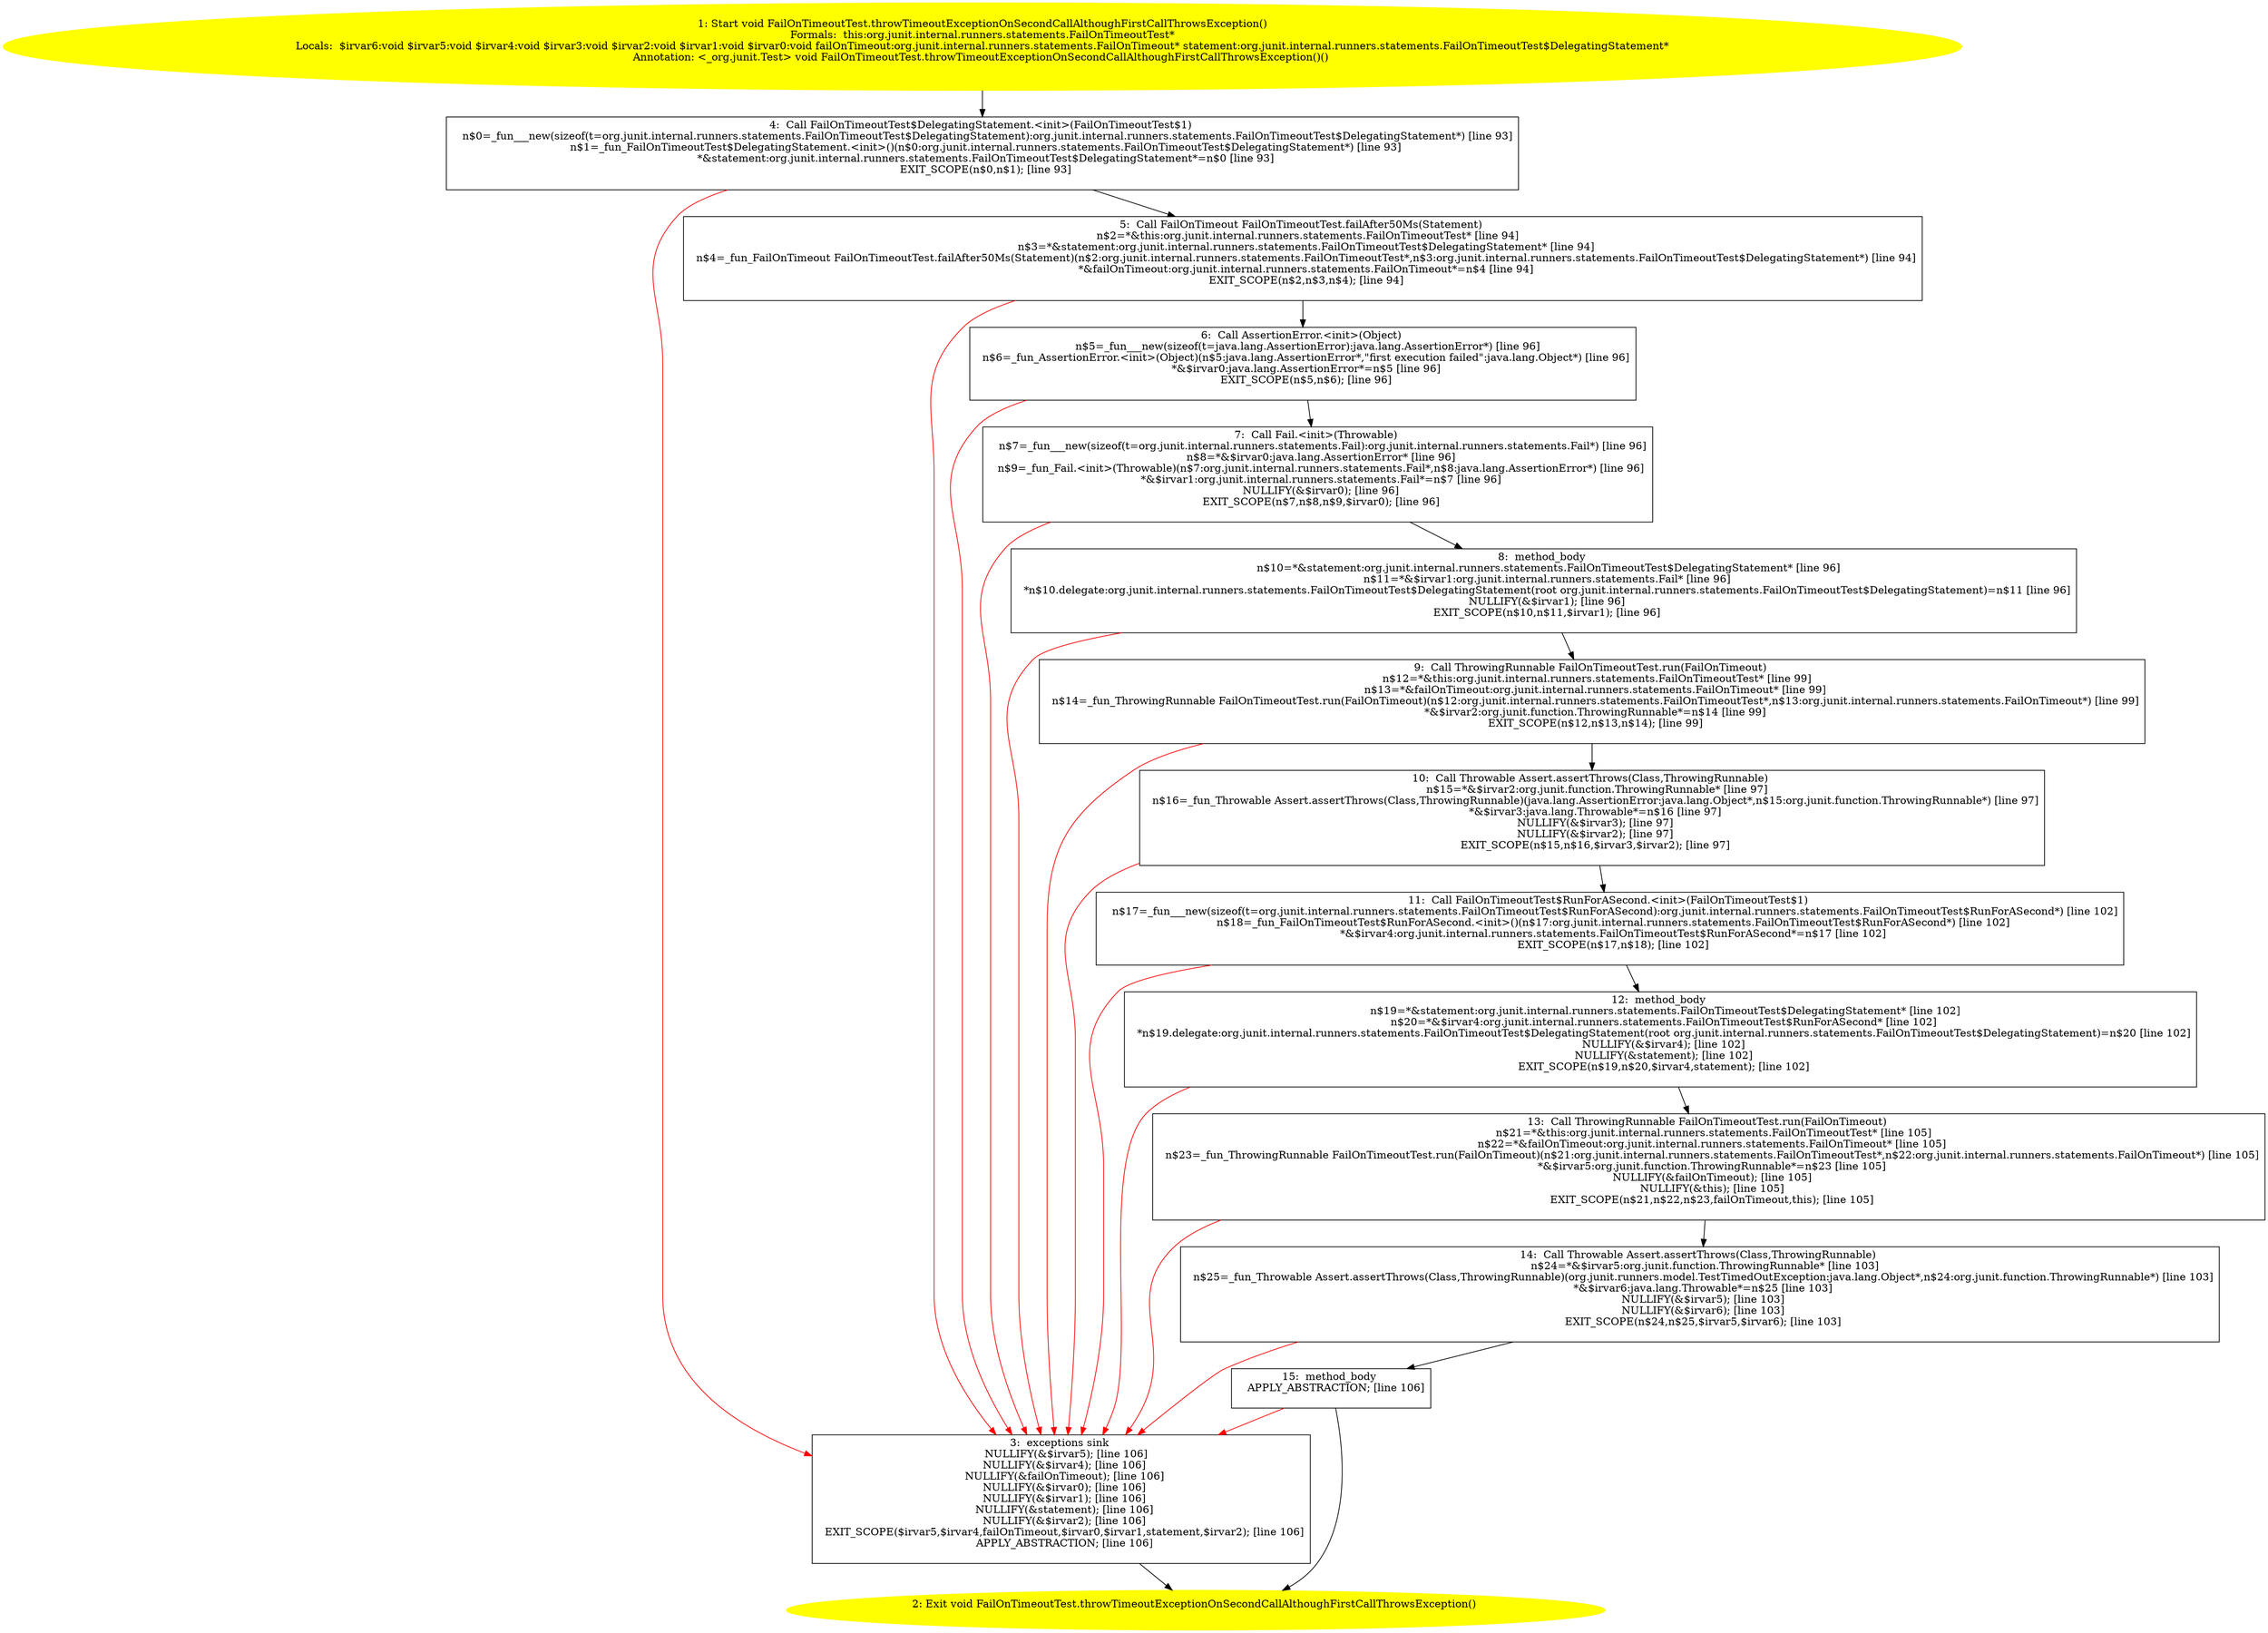 /* @generated */
digraph cfg {
"org.junit.internal.runners.statements.FailOnTimeoutTest.throwTimeoutExceptionOnSecondCallAlthoughFir.935eff59981834ba7c968b7254ef72bf_1" [label="1: Start void FailOnTimeoutTest.throwTimeoutExceptionOnSecondCallAlthoughFirstCallThrowsException()\nFormals:  this:org.junit.internal.runners.statements.FailOnTimeoutTest*\nLocals:  $irvar6:void $irvar5:void $irvar4:void $irvar3:void $irvar2:void $irvar1:void $irvar0:void failOnTimeout:org.junit.internal.runners.statements.FailOnTimeout* statement:org.junit.internal.runners.statements.FailOnTimeoutTest$DelegatingStatement*\nAnnotation: <_org.junit.Test> void FailOnTimeoutTest.throwTimeoutExceptionOnSecondCallAlthoughFirstCallThrowsException()() \n  " color=yellow style=filled]
	

	 "org.junit.internal.runners.statements.FailOnTimeoutTest.throwTimeoutExceptionOnSecondCallAlthoughFir.935eff59981834ba7c968b7254ef72bf_1" -> "org.junit.internal.runners.statements.FailOnTimeoutTest.throwTimeoutExceptionOnSecondCallAlthoughFir.935eff59981834ba7c968b7254ef72bf_4" ;
"org.junit.internal.runners.statements.FailOnTimeoutTest.throwTimeoutExceptionOnSecondCallAlthoughFir.935eff59981834ba7c968b7254ef72bf_2" [label="2: Exit void FailOnTimeoutTest.throwTimeoutExceptionOnSecondCallAlthoughFirstCallThrowsException() \n  " color=yellow style=filled]
	

"org.junit.internal.runners.statements.FailOnTimeoutTest.throwTimeoutExceptionOnSecondCallAlthoughFir.935eff59981834ba7c968b7254ef72bf_3" [label="3:  exceptions sink \n   NULLIFY(&$irvar5); [line 106]\n  NULLIFY(&$irvar4); [line 106]\n  NULLIFY(&failOnTimeout); [line 106]\n  NULLIFY(&$irvar0); [line 106]\n  NULLIFY(&$irvar1); [line 106]\n  NULLIFY(&statement); [line 106]\n  NULLIFY(&$irvar2); [line 106]\n  EXIT_SCOPE($irvar5,$irvar4,failOnTimeout,$irvar0,$irvar1,statement,$irvar2); [line 106]\n  APPLY_ABSTRACTION; [line 106]\n " shape="box"]
	

	 "org.junit.internal.runners.statements.FailOnTimeoutTest.throwTimeoutExceptionOnSecondCallAlthoughFir.935eff59981834ba7c968b7254ef72bf_3" -> "org.junit.internal.runners.statements.FailOnTimeoutTest.throwTimeoutExceptionOnSecondCallAlthoughFir.935eff59981834ba7c968b7254ef72bf_2" ;
"org.junit.internal.runners.statements.FailOnTimeoutTest.throwTimeoutExceptionOnSecondCallAlthoughFir.935eff59981834ba7c968b7254ef72bf_4" [label="4:  Call FailOnTimeoutTest$DelegatingStatement.<init>(FailOnTimeoutTest$1) \n   n$0=_fun___new(sizeof(t=org.junit.internal.runners.statements.FailOnTimeoutTest$DelegatingStatement):org.junit.internal.runners.statements.FailOnTimeoutTest$DelegatingStatement*) [line 93]\n  n$1=_fun_FailOnTimeoutTest$DelegatingStatement.<init>()(n$0:org.junit.internal.runners.statements.FailOnTimeoutTest$DelegatingStatement*) [line 93]\n  *&statement:org.junit.internal.runners.statements.FailOnTimeoutTest$DelegatingStatement*=n$0 [line 93]\n  EXIT_SCOPE(n$0,n$1); [line 93]\n " shape="box"]
	

	 "org.junit.internal.runners.statements.FailOnTimeoutTest.throwTimeoutExceptionOnSecondCallAlthoughFir.935eff59981834ba7c968b7254ef72bf_4" -> "org.junit.internal.runners.statements.FailOnTimeoutTest.throwTimeoutExceptionOnSecondCallAlthoughFir.935eff59981834ba7c968b7254ef72bf_5" ;
	 "org.junit.internal.runners.statements.FailOnTimeoutTest.throwTimeoutExceptionOnSecondCallAlthoughFir.935eff59981834ba7c968b7254ef72bf_4" -> "org.junit.internal.runners.statements.FailOnTimeoutTest.throwTimeoutExceptionOnSecondCallAlthoughFir.935eff59981834ba7c968b7254ef72bf_3" [color="red" ];
"org.junit.internal.runners.statements.FailOnTimeoutTest.throwTimeoutExceptionOnSecondCallAlthoughFir.935eff59981834ba7c968b7254ef72bf_5" [label="5:  Call FailOnTimeout FailOnTimeoutTest.failAfter50Ms(Statement) \n   n$2=*&this:org.junit.internal.runners.statements.FailOnTimeoutTest* [line 94]\n  n$3=*&statement:org.junit.internal.runners.statements.FailOnTimeoutTest$DelegatingStatement* [line 94]\n  n$4=_fun_FailOnTimeout FailOnTimeoutTest.failAfter50Ms(Statement)(n$2:org.junit.internal.runners.statements.FailOnTimeoutTest*,n$3:org.junit.internal.runners.statements.FailOnTimeoutTest$DelegatingStatement*) [line 94]\n  *&failOnTimeout:org.junit.internal.runners.statements.FailOnTimeout*=n$4 [line 94]\n  EXIT_SCOPE(n$2,n$3,n$4); [line 94]\n " shape="box"]
	

	 "org.junit.internal.runners.statements.FailOnTimeoutTest.throwTimeoutExceptionOnSecondCallAlthoughFir.935eff59981834ba7c968b7254ef72bf_5" -> "org.junit.internal.runners.statements.FailOnTimeoutTest.throwTimeoutExceptionOnSecondCallAlthoughFir.935eff59981834ba7c968b7254ef72bf_6" ;
	 "org.junit.internal.runners.statements.FailOnTimeoutTest.throwTimeoutExceptionOnSecondCallAlthoughFir.935eff59981834ba7c968b7254ef72bf_5" -> "org.junit.internal.runners.statements.FailOnTimeoutTest.throwTimeoutExceptionOnSecondCallAlthoughFir.935eff59981834ba7c968b7254ef72bf_3" [color="red" ];
"org.junit.internal.runners.statements.FailOnTimeoutTest.throwTimeoutExceptionOnSecondCallAlthoughFir.935eff59981834ba7c968b7254ef72bf_6" [label="6:  Call AssertionError.<init>(Object) \n   n$5=_fun___new(sizeof(t=java.lang.AssertionError):java.lang.AssertionError*) [line 96]\n  n$6=_fun_AssertionError.<init>(Object)(n$5:java.lang.AssertionError*,\"first execution failed\":java.lang.Object*) [line 96]\n  *&$irvar0:java.lang.AssertionError*=n$5 [line 96]\n  EXIT_SCOPE(n$5,n$6); [line 96]\n " shape="box"]
	

	 "org.junit.internal.runners.statements.FailOnTimeoutTest.throwTimeoutExceptionOnSecondCallAlthoughFir.935eff59981834ba7c968b7254ef72bf_6" -> "org.junit.internal.runners.statements.FailOnTimeoutTest.throwTimeoutExceptionOnSecondCallAlthoughFir.935eff59981834ba7c968b7254ef72bf_7" ;
	 "org.junit.internal.runners.statements.FailOnTimeoutTest.throwTimeoutExceptionOnSecondCallAlthoughFir.935eff59981834ba7c968b7254ef72bf_6" -> "org.junit.internal.runners.statements.FailOnTimeoutTest.throwTimeoutExceptionOnSecondCallAlthoughFir.935eff59981834ba7c968b7254ef72bf_3" [color="red" ];
"org.junit.internal.runners.statements.FailOnTimeoutTest.throwTimeoutExceptionOnSecondCallAlthoughFir.935eff59981834ba7c968b7254ef72bf_7" [label="7:  Call Fail.<init>(Throwable) \n   n$7=_fun___new(sizeof(t=org.junit.internal.runners.statements.Fail):org.junit.internal.runners.statements.Fail*) [line 96]\n  n$8=*&$irvar0:java.lang.AssertionError* [line 96]\n  n$9=_fun_Fail.<init>(Throwable)(n$7:org.junit.internal.runners.statements.Fail*,n$8:java.lang.AssertionError*) [line 96]\n  *&$irvar1:org.junit.internal.runners.statements.Fail*=n$7 [line 96]\n  NULLIFY(&$irvar0); [line 96]\n  EXIT_SCOPE(n$7,n$8,n$9,$irvar0); [line 96]\n " shape="box"]
	

	 "org.junit.internal.runners.statements.FailOnTimeoutTest.throwTimeoutExceptionOnSecondCallAlthoughFir.935eff59981834ba7c968b7254ef72bf_7" -> "org.junit.internal.runners.statements.FailOnTimeoutTest.throwTimeoutExceptionOnSecondCallAlthoughFir.935eff59981834ba7c968b7254ef72bf_8" ;
	 "org.junit.internal.runners.statements.FailOnTimeoutTest.throwTimeoutExceptionOnSecondCallAlthoughFir.935eff59981834ba7c968b7254ef72bf_7" -> "org.junit.internal.runners.statements.FailOnTimeoutTest.throwTimeoutExceptionOnSecondCallAlthoughFir.935eff59981834ba7c968b7254ef72bf_3" [color="red" ];
"org.junit.internal.runners.statements.FailOnTimeoutTest.throwTimeoutExceptionOnSecondCallAlthoughFir.935eff59981834ba7c968b7254ef72bf_8" [label="8:  method_body \n   n$10=*&statement:org.junit.internal.runners.statements.FailOnTimeoutTest$DelegatingStatement* [line 96]\n  n$11=*&$irvar1:org.junit.internal.runners.statements.Fail* [line 96]\n  *n$10.delegate:org.junit.internal.runners.statements.FailOnTimeoutTest$DelegatingStatement(root org.junit.internal.runners.statements.FailOnTimeoutTest$DelegatingStatement)=n$11 [line 96]\n  NULLIFY(&$irvar1); [line 96]\n  EXIT_SCOPE(n$10,n$11,$irvar1); [line 96]\n " shape="box"]
	

	 "org.junit.internal.runners.statements.FailOnTimeoutTest.throwTimeoutExceptionOnSecondCallAlthoughFir.935eff59981834ba7c968b7254ef72bf_8" -> "org.junit.internal.runners.statements.FailOnTimeoutTest.throwTimeoutExceptionOnSecondCallAlthoughFir.935eff59981834ba7c968b7254ef72bf_9" ;
	 "org.junit.internal.runners.statements.FailOnTimeoutTest.throwTimeoutExceptionOnSecondCallAlthoughFir.935eff59981834ba7c968b7254ef72bf_8" -> "org.junit.internal.runners.statements.FailOnTimeoutTest.throwTimeoutExceptionOnSecondCallAlthoughFir.935eff59981834ba7c968b7254ef72bf_3" [color="red" ];
"org.junit.internal.runners.statements.FailOnTimeoutTest.throwTimeoutExceptionOnSecondCallAlthoughFir.935eff59981834ba7c968b7254ef72bf_9" [label="9:  Call ThrowingRunnable FailOnTimeoutTest.run(FailOnTimeout) \n   n$12=*&this:org.junit.internal.runners.statements.FailOnTimeoutTest* [line 99]\n  n$13=*&failOnTimeout:org.junit.internal.runners.statements.FailOnTimeout* [line 99]\n  n$14=_fun_ThrowingRunnable FailOnTimeoutTest.run(FailOnTimeout)(n$12:org.junit.internal.runners.statements.FailOnTimeoutTest*,n$13:org.junit.internal.runners.statements.FailOnTimeout*) [line 99]\n  *&$irvar2:org.junit.function.ThrowingRunnable*=n$14 [line 99]\n  EXIT_SCOPE(n$12,n$13,n$14); [line 99]\n " shape="box"]
	

	 "org.junit.internal.runners.statements.FailOnTimeoutTest.throwTimeoutExceptionOnSecondCallAlthoughFir.935eff59981834ba7c968b7254ef72bf_9" -> "org.junit.internal.runners.statements.FailOnTimeoutTest.throwTimeoutExceptionOnSecondCallAlthoughFir.935eff59981834ba7c968b7254ef72bf_10" ;
	 "org.junit.internal.runners.statements.FailOnTimeoutTest.throwTimeoutExceptionOnSecondCallAlthoughFir.935eff59981834ba7c968b7254ef72bf_9" -> "org.junit.internal.runners.statements.FailOnTimeoutTest.throwTimeoutExceptionOnSecondCallAlthoughFir.935eff59981834ba7c968b7254ef72bf_3" [color="red" ];
"org.junit.internal.runners.statements.FailOnTimeoutTest.throwTimeoutExceptionOnSecondCallAlthoughFir.935eff59981834ba7c968b7254ef72bf_10" [label="10:  Call Throwable Assert.assertThrows(Class,ThrowingRunnable) \n   n$15=*&$irvar2:org.junit.function.ThrowingRunnable* [line 97]\n  n$16=_fun_Throwable Assert.assertThrows(Class,ThrowingRunnable)(java.lang.AssertionError:java.lang.Object*,n$15:org.junit.function.ThrowingRunnable*) [line 97]\n  *&$irvar3:java.lang.Throwable*=n$16 [line 97]\n  NULLIFY(&$irvar3); [line 97]\n  NULLIFY(&$irvar2); [line 97]\n  EXIT_SCOPE(n$15,n$16,$irvar3,$irvar2); [line 97]\n " shape="box"]
	

	 "org.junit.internal.runners.statements.FailOnTimeoutTest.throwTimeoutExceptionOnSecondCallAlthoughFir.935eff59981834ba7c968b7254ef72bf_10" -> "org.junit.internal.runners.statements.FailOnTimeoutTest.throwTimeoutExceptionOnSecondCallAlthoughFir.935eff59981834ba7c968b7254ef72bf_11" ;
	 "org.junit.internal.runners.statements.FailOnTimeoutTest.throwTimeoutExceptionOnSecondCallAlthoughFir.935eff59981834ba7c968b7254ef72bf_10" -> "org.junit.internal.runners.statements.FailOnTimeoutTest.throwTimeoutExceptionOnSecondCallAlthoughFir.935eff59981834ba7c968b7254ef72bf_3" [color="red" ];
"org.junit.internal.runners.statements.FailOnTimeoutTest.throwTimeoutExceptionOnSecondCallAlthoughFir.935eff59981834ba7c968b7254ef72bf_11" [label="11:  Call FailOnTimeoutTest$RunForASecond.<init>(FailOnTimeoutTest$1) \n   n$17=_fun___new(sizeof(t=org.junit.internal.runners.statements.FailOnTimeoutTest$RunForASecond):org.junit.internal.runners.statements.FailOnTimeoutTest$RunForASecond*) [line 102]\n  n$18=_fun_FailOnTimeoutTest$RunForASecond.<init>()(n$17:org.junit.internal.runners.statements.FailOnTimeoutTest$RunForASecond*) [line 102]\n  *&$irvar4:org.junit.internal.runners.statements.FailOnTimeoutTest$RunForASecond*=n$17 [line 102]\n  EXIT_SCOPE(n$17,n$18); [line 102]\n " shape="box"]
	

	 "org.junit.internal.runners.statements.FailOnTimeoutTest.throwTimeoutExceptionOnSecondCallAlthoughFir.935eff59981834ba7c968b7254ef72bf_11" -> "org.junit.internal.runners.statements.FailOnTimeoutTest.throwTimeoutExceptionOnSecondCallAlthoughFir.935eff59981834ba7c968b7254ef72bf_12" ;
	 "org.junit.internal.runners.statements.FailOnTimeoutTest.throwTimeoutExceptionOnSecondCallAlthoughFir.935eff59981834ba7c968b7254ef72bf_11" -> "org.junit.internal.runners.statements.FailOnTimeoutTest.throwTimeoutExceptionOnSecondCallAlthoughFir.935eff59981834ba7c968b7254ef72bf_3" [color="red" ];
"org.junit.internal.runners.statements.FailOnTimeoutTest.throwTimeoutExceptionOnSecondCallAlthoughFir.935eff59981834ba7c968b7254ef72bf_12" [label="12:  method_body \n   n$19=*&statement:org.junit.internal.runners.statements.FailOnTimeoutTest$DelegatingStatement* [line 102]\n  n$20=*&$irvar4:org.junit.internal.runners.statements.FailOnTimeoutTest$RunForASecond* [line 102]\n  *n$19.delegate:org.junit.internal.runners.statements.FailOnTimeoutTest$DelegatingStatement(root org.junit.internal.runners.statements.FailOnTimeoutTest$DelegatingStatement)=n$20 [line 102]\n  NULLIFY(&$irvar4); [line 102]\n  NULLIFY(&statement); [line 102]\n  EXIT_SCOPE(n$19,n$20,$irvar4,statement); [line 102]\n " shape="box"]
	

	 "org.junit.internal.runners.statements.FailOnTimeoutTest.throwTimeoutExceptionOnSecondCallAlthoughFir.935eff59981834ba7c968b7254ef72bf_12" -> "org.junit.internal.runners.statements.FailOnTimeoutTest.throwTimeoutExceptionOnSecondCallAlthoughFir.935eff59981834ba7c968b7254ef72bf_13" ;
	 "org.junit.internal.runners.statements.FailOnTimeoutTest.throwTimeoutExceptionOnSecondCallAlthoughFir.935eff59981834ba7c968b7254ef72bf_12" -> "org.junit.internal.runners.statements.FailOnTimeoutTest.throwTimeoutExceptionOnSecondCallAlthoughFir.935eff59981834ba7c968b7254ef72bf_3" [color="red" ];
"org.junit.internal.runners.statements.FailOnTimeoutTest.throwTimeoutExceptionOnSecondCallAlthoughFir.935eff59981834ba7c968b7254ef72bf_13" [label="13:  Call ThrowingRunnable FailOnTimeoutTest.run(FailOnTimeout) \n   n$21=*&this:org.junit.internal.runners.statements.FailOnTimeoutTest* [line 105]\n  n$22=*&failOnTimeout:org.junit.internal.runners.statements.FailOnTimeout* [line 105]\n  n$23=_fun_ThrowingRunnable FailOnTimeoutTest.run(FailOnTimeout)(n$21:org.junit.internal.runners.statements.FailOnTimeoutTest*,n$22:org.junit.internal.runners.statements.FailOnTimeout*) [line 105]\n  *&$irvar5:org.junit.function.ThrowingRunnable*=n$23 [line 105]\n  NULLIFY(&failOnTimeout); [line 105]\n  NULLIFY(&this); [line 105]\n  EXIT_SCOPE(n$21,n$22,n$23,failOnTimeout,this); [line 105]\n " shape="box"]
	

	 "org.junit.internal.runners.statements.FailOnTimeoutTest.throwTimeoutExceptionOnSecondCallAlthoughFir.935eff59981834ba7c968b7254ef72bf_13" -> "org.junit.internal.runners.statements.FailOnTimeoutTest.throwTimeoutExceptionOnSecondCallAlthoughFir.935eff59981834ba7c968b7254ef72bf_14" ;
	 "org.junit.internal.runners.statements.FailOnTimeoutTest.throwTimeoutExceptionOnSecondCallAlthoughFir.935eff59981834ba7c968b7254ef72bf_13" -> "org.junit.internal.runners.statements.FailOnTimeoutTest.throwTimeoutExceptionOnSecondCallAlthoughFir.935eff59981834ba7c968b7254ef72bf_3" [color="red" ];
"org.junit.internal.runners.statements.FailOnTimeoutTest.throwTimeoutExceptionOnSecondCallAlthoughFir.935eff59981834ba7c968b7254ef72bf_14" [label="14:  Call Throwable Assert.assertThrows(Class,ThrowingRunnable) \n   n$24=*&$irvar5:org.junit.function.ThrowingRunnable* [line 103]\n  n$25=_fun_Throwable Assert.assertThrows(Class,ThrowingRunnable)(org.junit.runners.model.TestTimedOutException:java.lang.Object*,n$24:org.junit.function.ThrowingRunnable*) [line 103]\n  *&$irvar6:java.lang.Throwable*=n$25 [line 103]\n  NULLIFY(&$irvar5); [line 103]\n  NULLIFY(&$irvar6); [line 103]\n  EXIT_SCOPE(n$24,n$25,$irvar5,$irvar6); [line 103]\n " shape="box"]
	

	 "org.junit.internal.runners.statements.FailOnTimeoutTest.throwTimeoutExceptionOnSecondCallAlthoughFir.935eff59981834ba7c968b7254ef72bf_14" -> "org.junit.internal.runners.statements.FailOnTimeoutTest.throwTimeoutExceptionOnSecondCallAlthoughFir.935eff59981834ba7c968b7254ef72bf_15" ;
	 "org.junit.internal.runners.statements.FailOnTimeoutTest.throwTimeoutExceptionOnSecondCallAlthoughFir.935eff59981834ba7c968b7254ef72bf_14" -> "org.junit.internal.runners.statements.FailOnTimeoutTest.throwTimeoutExceptionOnSecondCallAlthoughFir.935eff59981834ba7c968b7254ef72bf_3" [color="red" ];
"org.junit.internal.runners.statements.FailOnTimeoutTest.throwTimeoutExceptionOnSecondCallAlthoughFir.935eff59981834ba7c968b7254ef72bf_15" [label="15:  method_body \n   APPLY_ABSTRACTION; [line 106]\n " shape="box"]
	

	 "org.junit.internal.runners.statements.FailOnTimeoutTest.throwTimeoutExceptionOnSecondCallAlthoughFir.935eff59981834ba7c968b7254ef72bf_15" -> "org.junit.internal.runners.statements.FailOnTimeoutTest.throwTimeoutExceptionOnSecondCallAlthoughFir.935eff59981834ba7c968b7254ef72bf_2" ;
	 "org.junit.internal.runners.statements.FailOnTimeoutTest.throwTimeoutExceptionOnSecondCallAlthoughFir.935eff59981834ba7c968b7254ef72bf_15" -> "org.junit.internal.runners.statements.FailOnTimeoutTest.throwTimeoutExceptionOnSecondCallAlthoughFir.935eff59981834ba7c968b7254ef72bf_3" [color="red" ];
}
